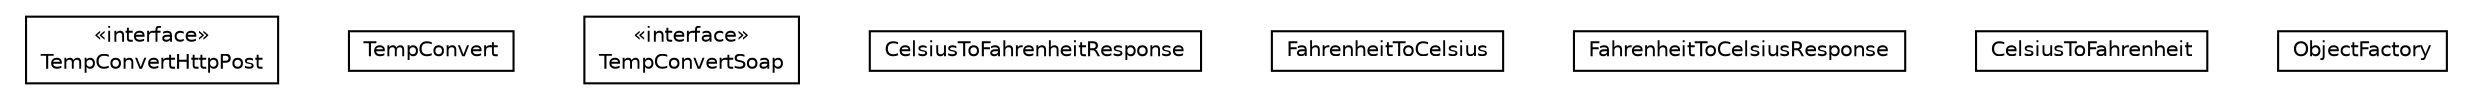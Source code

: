 #!/usr/local/bin/dot
#
# Class diagram 
# Generated by UMLGraph version R5_6-24-gf6e263 (http://www.umlgraph.org/)
#

digraph G {
	edge [fontname="Helvetica",fontsize=10,labelfontname="Helvetica",labelfontsize=10];
	node [fontname="Helvetica",fontsize=10,shape=plaintext];
	nodesep=0.25;
	ranksep=0.5;
	// com.w3schools.webservices.TempConvertHttpPost
	c0 [label=<<table title="com.w3schools.webservices.TempConvertHttpPost" border="0" cellborder="1" cellspacing="0" cellpadding="2" port="p" href="./TempConvertHttpPost.html">
		<tr><td><table border="0" cellspacing="0" cellpadding="1">
<tr><td align="center" balign="center"> &#171;interface&#187; </td></tr>
<tr><td align="center" balign="center"> TempConvertHttpPost </td></tr>
		</table></td></tr>
		</table>>, URL="./TempConvertHttpPost.html", fontname="Helvetica", fontcolor="black", fontsize=10.0];
	// com.w3schools.webservices.TempConvert
	c1 [label=<<table title="com.w3schools.webservices.TempConvert" border="0" cellborder="1" cellspacing="0" cellpadding="2" port="p" href="./TempConvert.html">
		<tr><td><table border="0" cellspacing="0" cellpadding="1">
<tr><td align="center" balign="center"> TempConvert </td></tr>
		</table></td></tr>
		</table>>, URL="./TempConvert.html", fontname="Helvetica", fontcolor="black", fontsize=10.0];
	// com.w3schools.webservices.TempConvertSoap
	c2 [label=<<table title="com.w3schools.webservices.TempConvertSoap" border="0" cellborder="1" cellspacing="0" cellpadding="2" port="p" href="./TempConvertSoap.html">
		<tr><td><table border="0" cellspacing="0" cellpadding="1">
<tr><td align="center" balign="center"> &#171;interface&#187; </td></tr>
<tr><td align="center" balign="center"> TempConvertSoap </td></tr>
		</table></td></tr>
		</table>>, URL="./TempConvertSoap.html", fontname="Helvetica", fontcolor="black", fontsize=10.0];
	// com.w3schools.webservices.CelsiusToFahrenheitResponse
	c3 [label=<<table title="com.w3schools.webservices.CelsiusToFahrenheitResponse" border="0" cellborder="1" cellspacing="0" cellpadding="2" port="p" href="./CelsiusToFahrenheitResponse.html">
		<tr><td><table border="0" cellspacing="0" cellpadding="1">
<tr><td align="center" balign="center"> CelsiusToFahrenheitResponse </td></tr>
		</table></td></tr>
		</table>>, URL="./CelsiusToFahrenheitResponse.html", fontname="Helvetica", fontcolor="black", fontsize=10.0];
	// com.w3schools.webservices.FahrenheitToCelsius
	c4 [label=<<table title="com.w3schools.webservices.FahrenheitToCelsius" border="0" cellborder="1" cellspacing="0" cellpadding="2" port="p" href="./FahrenheitToCelsius.html">
		<tr><td><table border="0" cellspacing="0" cellpadding="1">
<tr><td align="center" balign="center"> FahrenheitToCelsius </td></tr>
		</table></td></tr>
		</table>>, URL="./FahrenheitToCelsius.html", fontname="Helvetica", fontcolor="black", fontsize=10.0];
	// com.w3schools.webservices.FahrenheitToCelsiusResponse
	c5 [label=<<table title="com.w3schools.webservices.FahrenheitToCelsiusResponse" border="0" cellborder="1" cellspacing="0" cellpadding="2" port="p" href="./FahrenheitToCelsiusResponse.html">
		<tr><td><table border="0" cellspacing="0" cellpadding="1">
<tr><td align="center" balign="center"> FahrenheitToCelsiusResponse </td></tr>
		</table></td></tr>
		</table>>, URL="./FahrenheitToCelsiusResponse.html", fontname="Helvetica", fontcolor="black", fontsize=10.0];
	// com.w3schools.webservices.CelsiusToFahrenheit
	c6 [label=<<table title="com.w3schools.webservices.CelsiusToFahrenheit" border="0" cellborder="1" cellspacing="0" cellpadding="2" port="p" href="./CelsiusToFahrenheit.html">
		<tr><td><table border="0" cellspacing="0" cellpadding="1">
<tr><td align="center" balign="center"> CelsiusToFahrenheit </td></tr>
		</table></td></tr>
		</table>>, URL="./CelsiusToFahrenheit.html", fontname="Helvetica", fontcolor="black", fontsize=10.0];
	// com.w3schools.webservices.ObjectFactory
	c7 [label=<<table title="com.w3schools.webservices.ObjectFactory" border="0" cellborder="1" cellspacing="0" cellpadding="2" port="p" href="./ObjectFactory.html">
		<tr><td><table border="0" cellspacing="0" cellpadding="1">
<tr><td align="center" balign="center"> ObjectFactory </td></tr>
		</table></td></tr>
		</table>>, URL="./ObjectFactory.html", fontname="Helvetica", fontcolor="black", fontsize=10.0];
}

